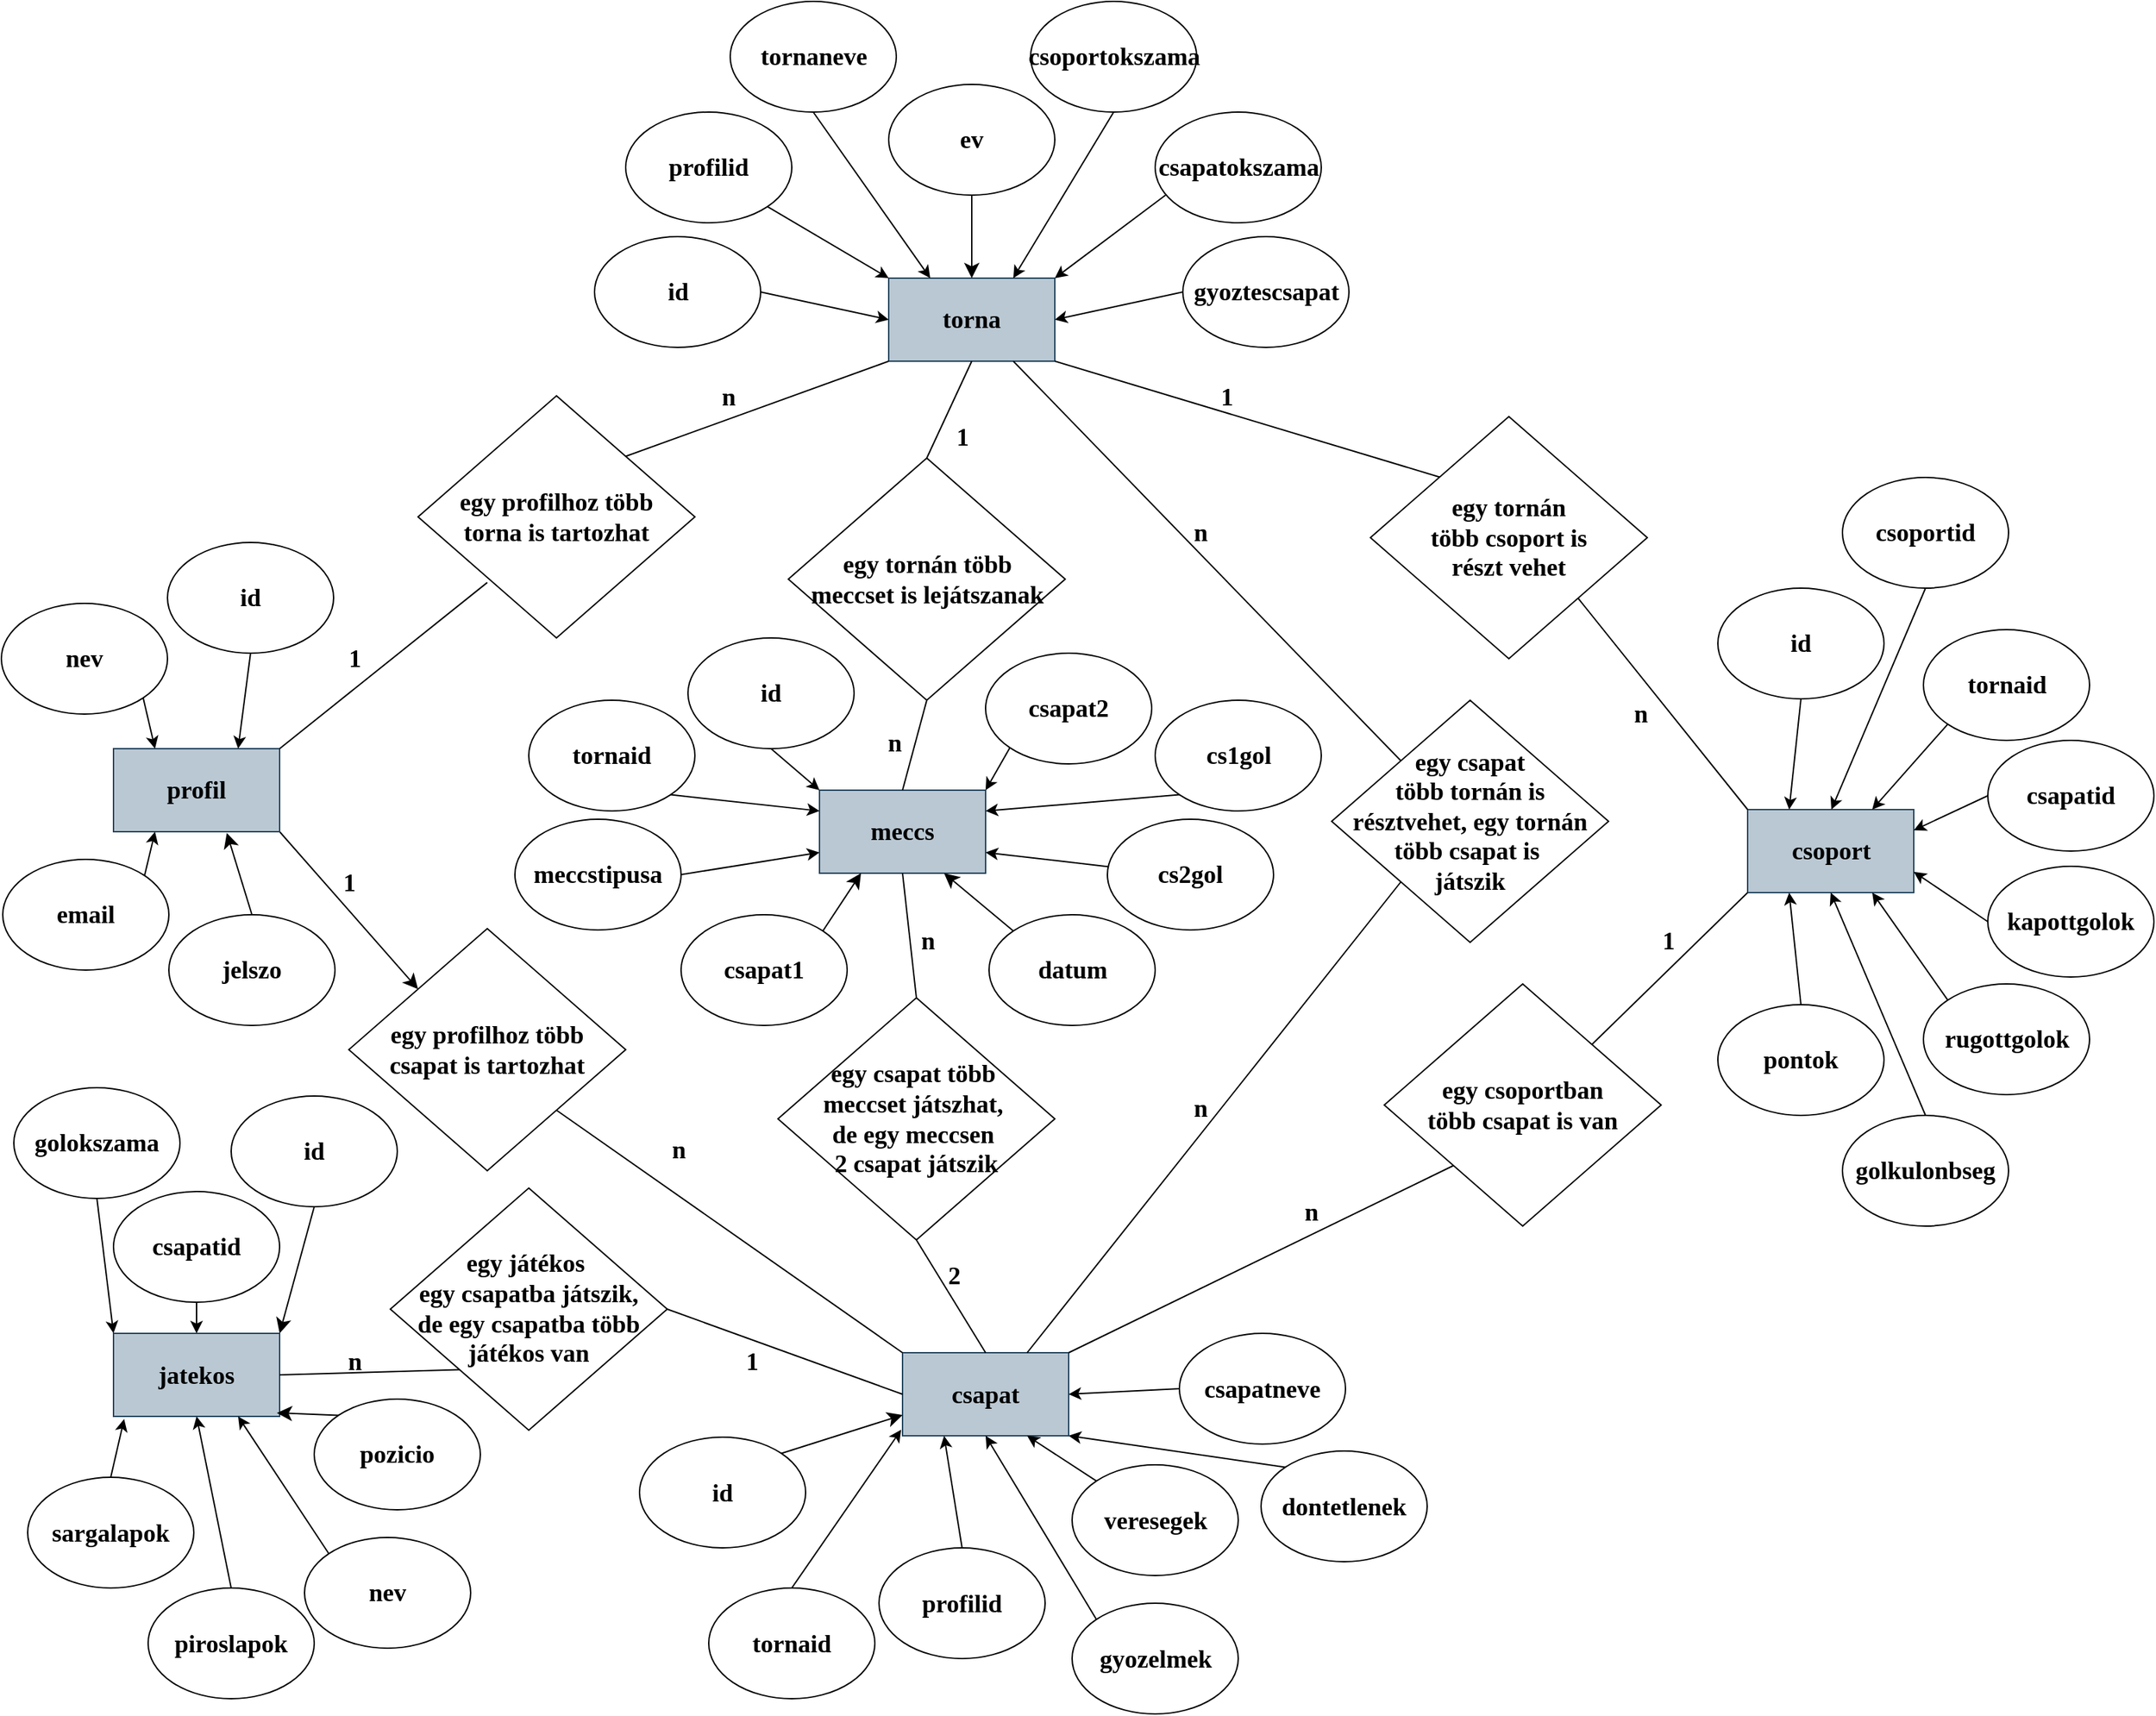 <mxfile version="26.2.3">
  <diagram name="1 oldal" id="45SWZGfpTmhMQtiN2HCz">
    <mxGraphModel dx="4728" dy="760" grid="1" gridSize="10" guides="1" tooltips="1" connect="1" arrows="1" fold="1" page="1" pageScale="1" pageWidth="827" pageHeight="1169" math="0" shadow="0">
      <root>
        <mxCell id="0" />
        <mxCell id="1" parent="0" />
        <mxCell id="uHJgrBrWEWg00T_D0lwI-1" value="&lt;font&gt;torna&lt;/font&gt;" style="rounded=0;whiteSpace=wrap;html=1;strokeWidth=1;fontStyle=1;fontSize=18;fontFamily=Times New Roman;fillColor=#bac8d3;strokeColor=#23445d;align=center;" parent="1" vertex="1">
          <mxGeometry x="-2568" y="200" width="120" height="60" as="geometry" />
        </mxCell>
        <mxCell id="uHJgrBrWEWg00T_D0lwI-2" value="&lt;font&gt;tornaneve&lt;/font&gt;" style="ellipse;whiteSpace=wrap;html=1;strokeWidth=1;fontStyle=1;fontSize=18;fontFamily=Times New Roman;align=center;" parent="1" vertex="1">
          <mxGeometry x="-2682.5" width="120" height="80" as="geometry" />
        </mxCell>
        <mxCell id="uHJgrBrWEWg00T_D0lwI-3" value="&lt;font&gt;csapatokszama&lt;/font&gt;" style="ellipse;whiteSpace=wrap;html=1;strokeWidth=1;fontStyle=1;fontSize=18;fontFamily=Times New Roman;align=center;" parent="1" vertex="1">
          <mxGeometry x="-2375.5" y="80" width="120" height="80" as="geometry" />
        </mxCell>
        <mxCell id="uHJgrBrWEWg00T_D0lwI-4" value="&lt;font&gt;id&lt;/font&gt;" style="ellipse;whiteSpace=wrap;html=1;strokeWidth=1;fontStyle=1;fontSize=18;fontFamily=Times New Roman;align=center;" parent="1" vertex="1">
          <mxGeometry x="-2780.5" y="170" width="120" height="80" as="geometry" />
        </mxCell>
        <mxCell id="uHJgrBrWEWg00T_D0lwI-6" value="&lt;font&gt;gyoztescsapat&lt;/font&gt;" style="ellipse;whiteSpace=wrap;html=1;strokeWidth=1;fontStyle=1;fontSize=18;fontFamily=Times New Roman;align=center;" parent="1" vertex="1">
          <mxGeometry x="-2355.5" y="170" width="120" height="80" as="geometry" />
        </mxCell>
        <mxCell id="uHJgrBrWEWg00T_D0lwI-7" value="" style="endArrow=classic;html=1;rounded=0;exitX=1;exitY=0.5;exitDx=0;exitDy=0;strokeWidth=1;fontStyle=1;fontSize=18;fontFamily=Times New Roman;entryX=0;entryY=0.5;entryDx=0;entryDy=0;align=center;" parent="1" source="uHJgrBrWEWg00T_D0lwI-4" target="uHJgrBrWEWg00T_D0lwI-1" edge="1">
          <mxGeometry width="50" height="50" relative="1" as="geometry">
            <mxPoint x="-2422.5" y="300" as="sourcePoint" />
            <mxPoint x="-2588" y="210" as="targetPoint" />
          </mxGeometry>
        </mxCell>
        <mxCell id="uHJgrBrWEWg00T_D0lwI-8" value="" style="endArrow=classic;html=1;rounded=0;exitX=0.5;exitY=1;exitDx=0;exitDy=0;entryX=0.25;entryY=0;entryDx=0;entryDy=0;strokeWidth=1;fontStyle=1;fontSize=18;fontFamily=Times New Roman;align=center;" parent="1" source="uHJgrBrWEWg00T_D0lwI-2" target="uHJgrBrWEWg00T_D0lwI-1" edge="1">
          <mxGeometry width="50" height="50" relative="1" as="geometry">
            <mxPoint x="-2152.5" y="310" as="sourcePoint" />
            <mxPoint x="-2102.5" y="260" as="targetPoint" />
          </mxGeometry>
        </mxCell>
        <mxCell id="uHJgrBrWEWg00T_D0lwI-9" value="" style="endArrow=classic;html=1;rounded=0;entryX=1;entryY=0;entryDx=0;entryDy=0;strokeWidth=1;fontStyle=1;fontSize=18;fontFamily=Times New Roman;align=center;" parent="1" target="uHJgrBrWEWg00T_D0lwI-1" edge="1">
          <mxGeometry width="50" height="50" relative="1" as="geometry">
            <mxPoint x="-2368" y="140" as="sourcePoint" />
            <mxPoint x="-2102.5" y="260" as="targetPoint" />
          </mxGeometry>
        </mxCell>
        <mxCell id="uHJgrBrWEWg00T_D0lwI-10" value="" style="endArrow=classic;html=1;rounded=0;exitX=0;exitY=0.5;exitDx=0;exitDy=0;entryX=1;entryY=0.5;entryDx=0;entryDy=0;strokeWidth=1;fontStyle=1;fontSize=18;fontFamily=Times New Roman;align=center;" parent="1" source="uHJgrBrWEWg00T_D0lwI-6" target="uHJgrBrWEWg00T_D0lwI-1" edge="1">
          <mxGeometry width="50" height="50" relative="1" as="geometry">
            <mxPoint x="-2152.5" y="310" as="sourcePoint" />
            <mxPoint x="-2102.5" y="260" as="targetPoint" />
          </mxGeometry>
        </mxCell>
        <mxCell id="uHJgrBrWEWg00T_D0lwI-11" value="&lt;font&gt;csoport&lt;/font&gt;" style="rounded=0;whiteSpace=wrap;html=1;strokeWidth=1;fontStyle=1;fontSize=18;fontFamily=Times New Roman;fillColor=#bac8d3;strokeColor=#23445d;align=center;" parent="1" vertex="1">
          <mxGeometry x="-1947.5" y="584" width="120" height="60" as="geometry" />
        </mxCell>
        <mxCell id="uHJgrBrWEWg00T_D0lwI-12" value="&lt;font&gt;pontok&lt;/font&gt;" style="ellipse;whiteSpace=wrap;html=1;strokeWidth=1;fontStyle=1;fontSize=18;fontFamily=Times New Roman;align=center;" parent="1" vertex="1">
          <mxGeometry x="-1969" y="725" width="120" height="80" as="geometry" />
        </mxCell>
        <mxCell id="uHJgrBrWEWg00T_D0lwI-13" value="&lt;font&gt;id&lt;/font&gt;" style="ellipse;whiteSpace=wrap;html=1;strokeWidth=1;fontStyle=1;fontSize=18;fontFamily=Times New Roman;align=center;" parent="1" vertex="1">
          <mxGeometry x="-1969" y="424" width="120" height="80" as="geometry" />
        </mxCell>
        <mxCell id="uHJgrBrWEWg00T_D0lwI-14" value="&lt;font&gt;csoportid&lt;/font&gt;" style="ellipse;whiteSpace=wrap;html=1;strokeWidth=1;fontStyle=1;fontSize=18;fontFamily=Times New Roman;align=center;" parent="1" vertex="1">
          <mxGeometry x="-1879" y="344" width="120" height="80" as="geometry" />
        </mxCell>
        <mxCell id="uHJgrBrWEWg00T_D0lwI-16" value="" style="endArrow=classic;html=1;rounded=0;exitX=0.5;exitY=1;exitDx=0;exitDy=0;strokeWidth=1;fontStyle=1;fontSize=18;fontFamily=Times New Roman;align=center;" parent="1" source="uHJgrBrWEWg00T_D0lwI-14" edge="1">
          <mxGeometry width="50" height="50" relative="1" as="geometry">
            <mxPoint x="-1787.5" y="704" as="sourcePoint" />
            <mxPoint x="-1887" y="584" as="targetPoint" />
          </mxGeometry>
        </mxCell>
        <mxCell id="uHJgrBrWEWg00T_D0lwI-17" value="" style="endArrow=classic;html=1;rounded=0;exitX=0.5;exitY=0;exitDx=0;exitDy=0;entryX=0.25;entryY=1;entryDx=0;entryDy=0;strokeWidth=1;fontStyle=1;fontSize=18;fontFamily=Times New Roman;align=center;" parent="1" source="uHJgrBrWEWg00T_D0lwI-12" target="uHJgrBrWEWg00T_D0lwI-11" edge="1">
          <mxGeometry width="50" height="50" relative="1" as="geometry">
            <mxPoint x="-1887.5" y="714" as="sourcePoint" />
            <mxPoint x="-1887.5" y="644" as="targetPoint" />
          </mxGeometry>
        </mxCell>
        <mxCell id="uHJgrBrWEWg00T_D0lwI-18" value="" style="endArrow=classic;html=1;rounded=0;exitX=0.5;exitY=1;exitDx=0;exitDy=0;entryX=0.25;entryY=0;entryDx=0;entryDy=0;strokeWidth=1;fontStyle=1;fontSize=18;fontFamily=Times New Roman;align=center;" parent="1" source="uHJgrBrWEWg00T_D0lwI-13" target="uHJgrBrWEWg00T_D0lwI-11" edge="1">
          <mxGeometry width="50" height="50" relative="1" as="geometry">
            <mxPoint x="-1517.5" y="714" as="sourcePoint" />
            <mxPoint x="-1467.5" y="664" as="targetPoint" />
          </mxGeometry>
        </mxCell>
        <mxCell id="uHJgrBrWEWg00T_D0lwI-20" value="&lt;font&gt;golkulonbseg&lt;/font&gt;" style="ellipse;whiteSpace=wrap;html=1;strokeWidth=1;fontStyle=1;fontSize=18;fontFamily=Times New Roman;align=center;" parent="1" vertex="1">
          <mxGeometry x="-1879" y="805" width="120" height="80" as="geometry" />
        </mxCell>
        <mxCell id="uHJgrBrWEWg00T_D0lwI-21" value="&lt;font&gt;kapottgolok&lt;/font&gt;" style="ellipse;whiteSpace=wrap;html=1;strokeWidth=1;fontStyle=1;fontSize=18;fontFamily=Times New Roman;align=center;" parent="1" vertex="1">
          <mxGeometry x="-1774" y="625" width="120" height="80" as="geometry" />
        </mxCell>
        <mxCell id="uHJgrBrWEWg00T_D0lwI-22" value="&lt;font&gt;tornaid&lt;/font&gt;" style="ellipse;whiteSpace=wrap;html=1;strokeWidth=1;fontStyle=1;fontSize=18;fontFamily=Times New Roman;align=center;" parent="1" vertex="1">
          <mxGeometry x="-1820.5" y="454" width="120" height="80" as="geometry" />
        </mxCell>
        <mxCell id="uHJgrBrWEWg00T_D0lwI-28" value="" style="endArrow=classic;html=1;rounded=0;exitX=0.5;exitY=0;exitDx=0;exitDy=0;entryX=0.5;entryY=1;entryDx=0;entryDy=0;strokeWidth=1;fontStyle=1;fontSize=18;fontFamily=Times New Roman;align=center;" parent="1" source="uHJgrBrWEWg00T_D0lwI-20" target="uHJgrBrWEWg00T_D0lwI-11" edge="1">
          <mxGeometry width="50" height="50" relative="1" as="geometry">
            <mxPoint x="-1887.5" y="444" as="sourcePoint" />
            <mxPoint x="-1837.5" y="394" as="targetPoint" />
          </mxGeometry>
        </mxCell>
        <mxCell id="uHJgrBrWEWg00T_D0lwI-29" value="" style="endArrow=classic;html=1;rounded=0;entryX=1;entryY=0.75;entryDx=0;entryDy=0;exitX=0;exitY=0.5;exitDx=0;exitDy=0;strokeWidth=1;fontStyle=1;fontSize=18;fontFamily=Times New Roman;align=center;" parent="1" source="uHJgrBrWEWg00T_D0lwI-21" target="uHJgrBrWEWg00T_D0lwI-11" edge="1">
          <mxGeometry width="50" height="50" relative="1" as="geometry">
            <mxPoint x="-1626.5" y="574" as="sourcePoint" />
            <mxPoint x="-1837.5" y="394" as="targetPoint" />
          </mxGeometry>
        </mxCell>
        <mxCell id="uHJgrBrWEWg00T_D0lwI-30" value="" style="endArrow=classic;html=1;rounded=0;exitX=0;exitY=1;exitDx=0;exitDy=0;entryX=0.75;entryY=0;entryDx=0;entryDy=0;strokeWidth=1;fontStyle=1;fontSize=18;fontFamily=Times New Roman;align=center;" parent="1" source="uHJgrBrWEWg00T_D0lwI-22" target="uHJgrBrWEWg00T_D0lwI-11" edge="1">
          <mxGeometry width="50" height="50" relative="1" as="geometry">
            <mxPoint x="-1887.5" y="444" as="sourcePoint" />
            <mxPoint x="-1837.5" y="394" as="targetPoint" />
          </mxGeometry>
        </mxCell>
        <mxCell id="uHJgrBrWEWg00T_D0lwI-32" value="csapatid" style="ellipse;whiteSpace=wrap;html=1;strokeWidth=1;fontStyle=1;fontSize=18;fontFamily=Times New Roman;align=center;" parent="1" vertex="1">
          <mxGeometry x="-1774" y="534" width="120" height="80" as="geometry" />
        </mxCell>
        <mxCell id="uHJgrBrWEWg00T_D0lwI-33" value="rugottgolok" style="ellipse;whiteSpace=wrap;html=1;strokeWidth=1;fontStyle=1;fontSize=18;fontFamily=Times New Roman;align=center;" parent="1" vertex="1">
          <mxGeometry x="-1820.5" y="710" width="120" height="80" as="geometry" />
        </mxCell>
        <mxCell id="uHJgrBrWEWg00T_D0lwI-37" value="" style="endArrow=classic;html=1;rounded=0;exitX=0;exitY=0;exitDx=0;exitDy=0;entryX=0.75;entryY=1;entryDx=0;entryDy=0;strokeWidth=1;fontStyle=1;fontSize=18;fontFamily=Times New Roman;align=center;" parent="1" source="uHJgrBrWEWg00T_D0lwI-33" target="uHJgrBrWEWg00T_D0lwI-11" edge="1">
          <mxGeometry width="50" height="50" relative="1" as="geometry">
            <mxPoint x="-1796.5" y="664" as="sourcePoint" />
            <mxPoint x="-1746.5" y="614" as="targetPoint" />
          </mxGeometry>
        </mxCell>
        <mxCell id="uHJgrBrWEWg00T_D0lwI-38" value="" style="endArrow=classic;html=1;rounded=0;exitX=0;exitY=0.5;exitDx=0;exitDy=0;entryX=1;entryY=0.25;entryDx=0;entryDy=0;strokeWidth=1;fontStyle=1;fontSize=18;fontFamily=Times New Roman;align=center;" parent="1" source="uHJgrBrWEWg00T_D0lwI-32" target="uHJgrBrWEWg00T_D0lwI-11" edge="1">
          <mxGeometry width="50" height="50" relative="1" as="geometry">
            <mxPoint x="-1796.5" y="664" as="sourcePoint" />
            <mxPoint x="-1746.5" y="614" as="targetPoint" />
          </mxGeometry>
        </mxCell>
        <mxCell id="eKnDjKVCo1M3a6YPKCMk-15" style="edgeStyle=none;curved=1;rounded=0;orthogonalLoop=1;jettySize=auto;html=1;exitX=1;exitY=1;exitDx=0;exitDy=0;entryX=0;entryY=0;entryDx=0;entryDy=0;fontSize=18;startSize=8;endSize=8;fontStyle=1;align=center;fontFamily=Times New Roman;" parent="1" source="PWvbE_PI87FFjgbpCW56-3" target="PWvbE_PI87FFjgbpCW56-80" edge="1">
          <mxGeometry relative="1" as="geometry" />
        </mxCell>
        <mxCell id="eKnDjKVCo1M3a6YPKCMk-16" value="1" style="edgeLabel;html=1;align=center;verticalAlign=middle;resizable=0;points=[];fontSize=18;fontStyle=1;fontFamily=Times New Roman;" parent="eKnDjKVCo1M3a6YPKCMk-15" vertex="1" connectable="0">
          <mxGeometry x="-0.208" y="13" relative="1" as="geometry">
            <mxPoint as="offset" />
          </mxGeometry>
        </mxCell>
        <mxCell id="PWvbE_PI87FFjgbpCW56-3" value="&lt;font&gt;&lt;span&gt;profil&lt;/span&gt;&lt;/font&gt;" style="rounded=0;whiteSpace=wrap;html=1;fontSize=18;strokeWidth=1;fontStyle=1;fillColor=#bac8d3;strokeColor=#23445d;align=center;fontFamily=Times New Roman;" parent="1" vertex="1">
          <mxGeometry x="-3128" y="540" width="120" height="60" as="geometry" />
        </mxCell>
        <mxCell id="PWvbE_PI87FFjgbpCW56-4" value="&lt;font&gt;id&lt;/font&gt;" style="ellipse;whiteSpace=wrap;html=1;strokeWidth=1;fontStyle=1;fontSize=18;fontFamily=Times New Roman;align=center;" parent="1" vertex="1">
          <mxGeometry x="-3089" y="391" width="120" height="80" as="geometry" />
        </mxCell>
        <mxCell id="PWvbE_PI87FFjgbpCW56-6" value="&lt;font&gt;nev&lt;/font&gt;" style="ellipse;whiteSpace=wrap;html=1;strokeWidth=1;fontStyle=1;fontSize=18;fontFamily=Times New Roman;align=center;" parent="1" vertex="1">
          <mxGeometry x="-3209" y="435" width="120" height="80" as="geometry" />
        </mxCell>
        <mxCell id="PWvbE_PI87FFjgbpCW56-7" value="&lt;font&gt;email&lt;/font&gt;" style="ellipse;whiteSpace=wrap;html=1;strokeWidth=1;fontStyle=1;fontSize=18;fontFamily=Times New Roman;align=center;" parent="1" vertex="1">
          <mxGeometry x="-3208" y="620" width="120" height="80" as="geometry" />
        </mxCell>
        <mxCell id="PWvbE_PI87FFjgbpCW56-8" value="" style="endArrow=classic;html=1;rounded=0;exitX=0.5;exitY=1;exitDx=0;exitDy=0;fontSize=18;strokeWidth=1;fontStyle=1;entryX=0.75;entryY=0;entryDx=0;entryDy=0;align=center;fontFamily=Times New Roman;" parent="1" source="PWvbE_PI87FFjgbpCW56-4" target="PWvbE_PI87FFjgbpCW56-3" edge="1">
          <mxGeometry width="50" height="50" relative="1" as="geometry">
            <mxPoint x="-2938" y="450" as="sourcePoint" />
            <mxPoint x="-3128" y="555" as="targetPoint" />
          </mxGeometry>
        </mxCell>
        <mxCell id="PWvbE_PI87FFjgbpCW56-10" value="" style="endArrow=classic;html=1;rounded=0;fontSize=18;strokeWidth=1;fontStyle=1;entryX=0.25;entryY=1;entryDx=0;entryDy=0;exitX=1;exitY=0;exitDx=0;exitDy=0;align=center;fontFamily=Times New Roman;" parent="1" source="PWvbE_PI87FFjgbpCW56-7" target="PWvbE_PI87FFjgbpCW56-3" edge="1">
          <mxGeometry width="50" height="50" relative="1" as="geometry">
            <mxPoint x="-3226" y="570" as="sourcePoint" />
            <mxPoint x="-3128" y="600" as="targetPoint" />
          </mxGeometry>
        </mxCell>
        <mxCell id="PWvbE_PI87FFjgbpCW56-11" value="" style="endArrow=classic;html=1;rounded=0;exitX=1;exitY=1;exitDx=0;exitDy=0;entryX=0.25;entryY=0;entryDx=0;entryDy=0;fontSize=18;strokeWidth=1;fontStyle=1;align=center;fontFamily=Times New Roman;" parent="1" source="PWvbE_PI87FFjgbpCW56-6" target="PWvbE_PI87FFjgbpCW56-3" edge="1">
          <mxGeometry width="50" height="50" relative="1" as="geometry">
            <mxPoint x="-2938" y="450" as="sourcePoint" />
            <mxPoint x="-2888" y="400" as="targetPoint" />
          </mxGeometry>
        </mxCell>
        <mxCell id="PWvbE_PI87FFjgbpCW56-12" value="&lt;font&gt;&lt;span&gt;csapat&lt;/span&gt;&lt;/font&gt;" style="rounded=0;whiteSpace=wrap;html=1;fontSize=18;strokeWidth=1;fontStyle=1;fillColor=#bac8d3;strokeColor=#23445d;align=center;fontFamily=Times New Roman;" parent="1" vertex="1">
          <mxGeometry x="-2558" y="976.5" width="120" height="60" as="geometry" />
        </mxCell>
        <mxCell id="PWvbE_PI87FFjgbpCW56-13" value="&lt;font&gt;csapatneve&lt;/font&gt;" style="ellipse;whiteSpace=wrap;html=1;strokeWidth=1;fontStyle=1;fontSize=18;fontFamily=Times New Roman;align=center;" parent="1" vertex="1">
          <mxGeometry x="-2358" y="962.5" width="120" height="80" as="geometry" />
        </mxCell>
        <mxCell id="PWvbE_PI87FFjgbpCW56-14" value="&lt;font&gt;dontetlenek&lt;/font&gt;" style="ellipse;whiteSpace=wrap;html=1;strokeWidth=1;fontStyle=1;fontSize=18;fontFamily=Times New Roman;align=center;" parent="1" vertex="1">
          <mxGeometry x="-2299" y="1047.5" width="120" height="80" as="geometry" />
        </mxCell>
        <mxCell id="PWvbE_PI87FFjgbpCW56-15" value="&lt;font&gt;tornaid&lt;/font&gt;" style="ellipse;whiteSpace=wrap;html=1;strokeWidth=1;fontStyle=1;fontSize=18;fontFamily=Times New Roman;align=center;" parent="1" vertex="1">
          <mxGeometry x="-2698" y="1146.5" width="120" height="80" as="geometry" />
        </mxCell>
        <mxCell id="PWvbE_PI87FFjgbpCW56-17" value="" style="endArrow=classic;html=1;rounded=0;exitX=0;exitY=0.5;exitDx=0;exitDy=0;fontSize=18;strokeWidth=1;fontStyle=1;entryX=1;entryY=0.5;entryDx=0;entryDy=0;align=center;fontFamily=Times New Roman;" parent="1" source="PWvbE_PI87FFjgbpCW56-13" target="PWvbE_PI87FFjgbpCW56-12" edge="1">
          <mxGeometry width="50" height="50" relative="1" as="geometry">
            <mxPoint x="-2395" y="876.5" as="sourcePoint" />
            <mxPoint x="-2438" y="1007.5" as="targetPoint" />
          </mxGeometry>
        </mxCell>
        <mxCell id="PWvbE_PI87FFjgbpCW56-18" value="" style="endArrow=classic;html=1;rounded=0;exitX=0;exitY=0;exitDx=0;exitDy=0;fontSize=18;strokeWidth=1;fontStyle=1;entryX=1;entryY=1;entryDx=0;entryDy=0;align=center;fontFamily=Times New Roman;" parent="1" source="PWvbE_PI87FFjgbpCW56-14" target="PWvbE_PI87FFjgbpCW56-12" edge="1">
          <mxGeometry width="50" height="50" relative="1" as="geometry">
            <mxPoint x="-2425" y="866.5" as="sourcePoint" />
            <mxPoint x="-2438" y="1037.5" as="targetPoint" />
          </mxGeometry>
        </mxCell>
        <mxCell id="PWvbE_PI87FFjgbpCW56-20" value="" style="endArrow=classic;html=1;rounded=0;exitX=0.5;exitY=0;exitDx=0;exitDy=0;entryX=-0.008;entryY=0.927;entryDx=0;entryDy=0;fontSize=18;strokeWidth=1;fontStyle=1;entryPerimeter=0;align=center;fontFamily=Times New Roman;" parent="1" source="PWvbE_PI87FFjgbpCW56-15" target="PWvbE_PI87FFjgbpCW56-12" edge="1">
          <mxGeometry width="50" height="50" relative="1" as="geometry">
            <mxPoint x="-2602" y="866.5" as="sourcePoint" />
            <mxPoint x="-2345" y="826.5" as="targetPoint" />
          </mxGeometry>
        </mxCell>
        <mxCell id="PWvbE_PI87FFjgbpCW56-21" value="&lt;font&gt;&lt;span&gt;meccs&lt;/span&gt;&lt;/font&gt;" style="rounded=0;whiteSpace=wrap;html=1;fontSize=18;strokeWidth=1;fontStyle=1;fillColor=#bac8d3;strokeColor=#23445d;align=center;fontFamily=Times New Roman;" parent="1" vertex="1">
          <mxGeometry x="-2618" y="570" width="120" height="60" as="geometry" />
        </mxCell>
        <mxCell id="PWvbE_PI87FFjgbpCW56-22" value="&lt;font&gt;id&lt;/font&gt;" style="ellipse;whiteSpace=wrap;html=1;strokeWidth=1;fontStyle=1;fontSize=18;fontFamily=Times New Roman;align=center;" parent="1" vertex="1">
          <mxGeometry x="-2713" y="460" width="120" height="80" as="geometry" />
        </mxCell>
        <mxCell id="PWvbE_PI87FFjgbpCW56-23" value="&lt;font&gt;tornaid&lt;/font&gt;" style="ellipse;whiteSpace=wrap;html=1;strokeWidth=1;fontStyle=1;fontSize=18;fontFamily=Times New Roman;align=center;" parent="1" vertex="1">
          <mxGeometry x="-2828" y="505" width="120" height="80" as="geometry" />
        </mxCell>
        <mxCell id="PWvbE_PI87FFjgbpCW56-24" value="&lt;font&gt;csapat2&lt;/font&gt;" style="ellipse;whiteSpace=wrap;html=1;strokeWidth=1;fontStyle=1;fontSize=18;fontFamily=Times New Roman;align=center;" parent="1" vertex="1">
          <mxGeometry x="-2498" y="471" width="120" height="80" as="geometry" />
        </mxCell>
        <mxCell id="PWvbE_PI87FFjgbpCW56-25" value="&lt;font&gt;meccstipusa&lt;/font&gt;" style="ellipse;whiteSpace=wrap;html=1;strokeWidth=1;fontStyle=1;fontSize=18;fontFamily=Times New Roman;align=center;" parent="1" vertex="1">
          <mxGeometry x="-2838" y="591" width="120" height="80" as="geometry" />
        </mxCell>
        <mxCell id="PWvbE_PI87FFjgbpCW56-26" value="" style="endArrow=classic;html=1;rounded=0;exitX=0.5;exitY=1;exitDx=0;exitDy=0;entryX=0;entryY=0;entryDx=0;entryDy=0;fontSize=18;strokeWidth=1;fontStyle=1;align=center;fontFamily=Times New Roman;" parent="1" source="PWvbE_PI87FFjgbpCW56-22" target="PWvbE_PI87FFjgbpCW56-21" edge="1">
          <mxGeometry width="50" height="50" relative="1" as="geometry">
            <mxPoint x="-2428" y="470" as="sourcePoint" />
            <mxPoint x="-2378" y="420" as="targetPoint" />
          </mxGeometry>
        </mxCell>
        <mxCell id="PWvbE_PI87FFjgbpCW56-27" value="" style="endArrow=classic;html=1;rounded=0;exitX=1;exitY=1;exitDx=0;exitDy=0;entryX=0;entryY=0.25;entryDx=0;entryDy=0;fontSize=18;strokeWidth=1;fontStyle=1;align=center;fontFamily=Times New Roman;" parent="1" source="PWvbE_PI87FFjgbpCW56-23" target="PWvbE_PI87FFjgbpCW56-21" edge="1">
          <mxGeometry width="50" height="50" relative="1" as="geometry">
            <mxPoint x="-2428" y="470" as="sourcePoint" />
            <mxPoint x="-2378" y="420" as="targetPoint" />
          </mxGeometry>
        </mxCell>
        <mxCell id="PWvbE_PI87FFjgbpCW56-28" value="" style="endArrow=classic;html=1;rounded=0;exitX=1;exitY=0.5;exitDx=0;exitDy=0;entryX=0;entryY=0.75;entryDx=0;entryDy=0;fontSize=18;strokeWidth=1;fontStyle=1;align=center;fontFamily=Times New Roman;" parent="1" source="PWvbE_PI87FFjgbpCW56-25" target="PWvbE_PI87FFjgbpCW56-21" edge="1">
          <mxGeometry width="50" height="50" relative="1" as="geometry">
            <mxPoint x="-2428" y="470" as="sourcePoint" />
            <mxPoint x="-2378" y="420" as="targetPoint" />
          </mxGeometry>
        </mxCell>
        <mxCell id="PWvbE_PI87FFjgbpCW56-29" value="" style="endArrow=classic;html=1;rounded=0;exitX=0;exitY=1;exitDx=0;exitDy=0;entryX=1;entryY=0;entryDx=0;entryDy=0;fontSize=18;strokeWidth=1;fontStyle=1;align=center;fontFamily=Times New Roman;" parent="1" source="PWvbE_PI87FFjgbpCW56-24" target="PWvbE_PI87FFjgbpCW56-21" edge="1">
          <mxGeometry width="50" height="50" relative="1" as="geometry">
            <mxPoint x="-2428" y="470" as="sourcePoint" />
            <mxPoint x="-2378" y="420" as="targetPoint" />
          </mxGeometry>
        </mxCell>
        <mxCell id="PWvbE_PI87FFjgbpCW56-30" value="&lt;font&gt;&lt;span&gt;jatekos&lt;/span&gt;&lt;/font&gt;" style="rounded=0;whiteSpace=wrap;html=1;fontSize=18;strokeWidth=1;fontStyle=1;fillColor=#bac8d3;strokeColor=#23445d;align=center;fontFamily=Times New Roman;" parent="1" vertex="1">
          <mxGeometry x="-3128" y="962.5" width="120" height="60" as="geometry" />
        </mxCell>
        <mxCell id="PWvbE_PI87FFjgbpCW56-31" value="&lt;font&gt;nev&lt;/font&gt;" style="ellipse;whiteSpace=wrap;html=1;strokeWidth=1;fontStyle=1;fontSize=18;fontFamily=Times New Roman;align=center;" parent="1" vertex="1">
          <mxGeometry x="-2990" y="1110" width="120" height="80" as="geometry" />
        </mxCell>
        <mxCell id="eKnDjKVCo1M3a6YPKCMk-45" style="edgeStyle=none;curved=1;rounded=0;orthogonalLoop=1;jettySize=auto;html=1;exitX=0.5;exitY=1;exitDx=0;exitDy=0;entryX=1;entryY=0;entryDx=0;entryDy=0;fontSize=18;startSize=8;endSize=8;fontStyle=1;align=center;fontFamily=Times New Roman;" parent="1" source="PWvbE_PI87FFjgbpCW56-32" target="PWvbE_PI87FFjgbpCW56-30" edge="1">
          <mxGeometry relative="1" as="geometry" />
        </mxCell>
        <mxCell id="PWvbE_PI87FFjgbpCW56-32" value="&lt;font&gt;id&lt;/font&gt;" style="ellipse;whiteSpace=wrap;html=1;strokeWidth=1;fontStyle=1;fontSize=18;fontFamily=Times New Roman;align=center;" parent="1" vertex="1">
          <mxGeometry x="-3043" y="791" width="120" height="80" as="geometry" />
        </mxCell>
        <mxCell id="PWvbE_PI87FFjgbpCW56-33" value="&lt;font&gt;csapatid&lt;/font&gt;" style="ellipse;whiteSpace=wrap;html=1;strokeWidth=1;fontStyle=1;fontSize=18;fontFamily=Times New Roman;align=center;" parent="1" vertex="1">
          <mxGeometry x="-3128" y="860" width="120" height="80" as="geometry" />
        </mxCell>
        <mxCell id="PWvbE_PI87FFjgbpCW56-34" value="&lt;font&gt;golokszama&lt;/font&gt;" style="ellipse;whiteSpace=wrap;html=1;strokeWidth=1;fontStyle=1;fontSize=18;fontFamily=Times New Roman;align=center;" parent="1" vertex="1">
          <mxGeometry x="-3200" y="785" width="120" height="80" as="geometry" />
        </mxCell>
        <mxCell id="PWvbE_PI87FFjgbpCW56-35" value="" style="endArrow=classic;html=1;rounded=0;exitX=0;exitY=0;exitDx=0;exitDy=0;entryX=0.75;entryY=1;entryDx=0;entryDy=0;fontSize=18;strokeWidth=1;fontStyle=1;align=center;fontFamily=Times New Roman;" parent="1" source="PWvbE_PI87FFjgbpCW56-31" target="PWvbE_PI87FFjgbpCW56-30" edge="1">
          <mxGeometry width="50" height="50" relative="1" as="geometry">
            <mxPoint x="-2948" y="862.5" as="sourcePoint" />
            <mxPoint x="-2898" y="812.5" as="targetPoint" />
          </mxGeometry>
        </mxCell>
        <mxCell id="PWvbE_PI87FFjgbpCW56-37" value="" style="endArrow=classic;html=1;rounded=0;exitX=0.5;exitY=1;exitDx=0;exitDy=0;entryX=0;entryY=0;entryDx=0;entryDy=0;fontSize=18;strokeWidth=1;fontStyle=1;align=center;fontFamily=Times New Roman;" parent="1" source="PWvbE_PI87FFjgbpCW56-34" target="PWvbE_PI87FFjgbpCW56-30" edge="1">
          <mxGeometry width="50" height="50" relative="1" as="geometry">
            <mxPoint x="-2948" y="862.5" as="sourcePoint" />
            <mxPoint x="-2898" y="812.5" as="targetPoint" />
          </mxGeometry>
        </mxCell>
        <mxCell id="PWvbE_PI87FFjgbpCW56-38" value="" style="endArrow=classic;html=1;rounded=0;exitX=0.5;exitY=1;exitDx=0;exitDy=0;entryX=0.5;entryY=0;entryDx=0;entryDy=0;fontSize=18;strokeWidth=1;fontStyle=1;align=center;fontFamily=Times New Roman;" parent="1" source="PWvbE_PI87FFjgbpCW56-33" target="PWvbE_PI87FFjgbpCW56-30" edge="1">
          <mxGeometry width="50" height="50" relative="1" as="geometry">
            <mxPoint x="-2948" y="862.5" as="sourcePoint" />
            <mxPoint x="-2898" y="812.5" as="targetPoint" />
          </mxGeometry>
        </mxCell>
        <mxCell id="PWvbE_PI87FFjgbpCW56-39" value="&lt;font&gt;sargalapok&lt;/font&gt;" style="ellipse;whiteSpace=wrap;html=1;strokeWidth=1;fontStyle=1;fontSize=18;fontFamily=Times New Roman;align=center;" parent="1" vertex="1">
          <mxGeometry x="-3190" y="1066.5" width="120" height="80" as="geometry" />
        </mxCell>
        <mxCell id="PWvbE_PI87FFjgbpCW56-40" value="" style="endArrow=classic;html=1;rounded=0;exitX=0.5;exitY=0;exitDx=0;exitDy=0;entryX=0.064;entryY=1.032;entryDx=0;entryDy=0;fontSize=18;strokeWidth=1;fontStyle=1;align=center;entryPerimeter=0;fontFamily=Times New Roman;" parent="1" source="PWvbE_PI87FFjgbpCW56-39" target="PWvbE_PI87FFjgbpCW56-30" edge="1">
          <mxGeometry width="50" height="50" relative="1" as="geometry">
            <mxPoint x="-2758" y="1012.5" as="sourcePoint" />
            <mxPoint x="-2938" y="1142.5" as="targetPoint" />
          </mxGeometry>
        </mxCell>
        <mxCell id="PWvbE_PI87FFjgbpCW56-41" value="&lt;span style=&quot;background-color: transparent; color: light-dark(rgb(0, 0, 0), rgb(255, 255, 255));&quot;&gt;piroslapok&lt;/span&gt;" style="ellipse;whiteSpace=wrap;html=1;strokeWidth=1;fontStyle=1;fontSize=18;fontFamily=Times New Roman;align=center;" parent="1" vertex="1">
          <mxGeometry x="-3103" y="1146.5" width="120" height="80" as="geometry" />
        </mxCell>
        <mxCell id="PWvbE_PI87FFjgbpCW56-42" value="" style="endArrow=classic;html=1;rounded=0;exitX=0.5;exitY=0;exitDx=0;exitDy=0;entryX=0.5;entryY=1;entryDx=0;entryDy=0;fontSize=18;strokeWidth=1;fontStyle=1;align=center;fontFamily=Times New Roman;" parent="1" source="PWvbE_PI87FFjgbpCW56-41" target="PWvbE_PI87FFjgbpCW56-30" edge="1">
          <mxGeometry width="50" height="50" relative="1" as="geometry">
            <mxPoint x="-2598" y="962.5" as="sourcePoint" />
            <mxPoint x="-2778" y="1092.5" as="targetPoint" />
          </mxGeometry>
        </mxCell>
        <mxCell id="PWvbE_PI87FFjgbpCW56-43" value="&lt;font&gt;cs2gol&lt;/font&gt;" style="ellipse;whiteSpace=wrap;html=1;strokeWidth=1;fontStyle=1;fontSize=18;fontFamily=Times New Roman;align=center;" parent="1" vertex="1">
          <mxGeometry x="-2410" y="591" width="120" height="80" as="geometry" />
        </mxCell>
        <mxCell id="PWvbE_PI87FFjgbpCW56-44" value="&lt;font&gt;cs1gol&lt;/font&gt;" style="ellipse;whiteSpace=wrap;html=1;strokeWidth=1;fontStyle=1;fontSize=18;fontFamily=Times New Roman;align=center;" parent="1" vertex="1">
          <mxGeometry x="-2375.5" y="505" width="120" height="80" as="geometry" />
        </mxCell>
        <mxCell id="PWvbE_PI87FFjgbpCW56-45" value="" style="endArrow=classic;html=1;rounded=0;exitX=0.004;exitY=0.428;exitDx=0;exitDy=0;entryX=1;entryY=0.75;entryDx=0;entryDy=0;fontSize=18;strokeWidth=1;fontStyle=1;exitPerimeter=0;align=center;fontFamily=Times New Roman;" parent="1" source="PWvbE_PI87FFjgbpCW56-43" target="PWvbE_PI87FFjgbpCW56-21" edge="1">
          <mxGeometry width="50" height="50" relative="1" as="geometry">
            <mxPoint x="-2218" y="590" as="sourcePoint" />
            <mxPoint x="-2398" y="720" as="targetPoint" />
          </mxGeometry>
        </mxCell>
        <mxCell id="PWvbE_PI87FFjgbpCW56-46" value="" style="endArrow=classic;html=1;rounded=0;exitX=0;exitY=1;exitDx=0;exitDy=0;entryX=1;entryY=0.25;entryDx=0;entryDy=0;fontSize=18;strokeWidth=1;fontStyle=1;align=center;fontFamily=Times New Roman;" parent="1" source="PWvbE_PI87FFjgbpCW56-44" target="PWvbE_PI87FFjgbpCW56-21" edge="1">
          <mxGeometry width="50" height="50" relative="1" as="geometry">
            <mxPoint x="-2218" y="590" as="sourcePoint" />
            <mxPoint x="-2398" y="750" as="targetPoint" />
          </mxGeometry>
        </mxCell>
        <mxCell id="PWvbE_PI87FFjgbpCW56-48" value="&lt;font&gt;gyozelmek&lt;/font&gt;" style="ellipse;whiteSpace=wrap;html=1;strokeWidth=1;fontStyle=1;fontSize=18;fontFamily=Times New Roman;align=center;" parent="1" vertex="1">
          <mxGeometry x="-2435.5" y="1157.5" width="120" height="80" as="geometry" />
        </mxCell>
        <mxCell id="PWvbE_PI87FFjgbpCW56-49" value="&lt;font&gt;veresegek&lt;/font&gt;" style="ellipse;whiteSpace=wrap;html=1;strokeWidth=1;fontStyle=1;fontSize=18;fontFamily=Times New Roman;align=center;" parent="1" vertex="1">
          <mxGeometry x="-2435.5" y="1057.5" width="120" height="80" as="geometry" />
        </mxCell>
        <mxCell id="PWvbE_PI87FFjgbpCW56-50" value="&lt;font&gt;profilid&lt;/font&gt;" style="ellipse;whiteSpace=wrap;html=1;strokeWidth=1;fontStyle=1;fontSize=18;fontFamily=Times New Roman;align=center;" parent="1" vertex="1">
          <mxGeometry x="-2575" y="1117.5" width="120" height="80" as="geometry" />
        </mxCell>
        <mxCell id="PWvbE_PI87FFjgbpCW56-51" value="" style="endArrow=classic;html=1;rounded=0;entryX=0.5;entryY=1;entryDx=0;entryDy=0;fontSize=18;strokeWidth=1;exitX=0;exitY=0;exitDx=0;exitDy=0;fontStyle=1;align=center;fontFamily=Times New Roman;" parent="1" source="PWvbE_PI87FFjgbpCW56-48" target="PWvbE_PI87FFjgbpCW56-12" edge="1">
          <mxGeometry width="50" height="50" relative="1" as="geometry">
            <mxPoint x="-2515" y="1096.5" as="sourcePoint" />
            <mxPoint x="-2515" y="1232.5" as="targetPoint" />
          </mxGeometry>
        </mxCell>
        <mxCell id="PWvbE_PI87FFjgbpCW56-52" value="" style="endArrow=classic;html=1;rounded=0;exitX=0;exitY=0;exitDx=0;exitDy=0;entryX=0.75;entryY=1;entryDx=0;entryDy=0;fontSize=18;strokeWidth=1;fontStyle=1;align=center;fontFamily=Times New Roman;" parent="1" source="PWvbE_PI87FFjgbpCW56-49" target="PWvbE_PI87FFjgbpCW56-12" edge="1">
          <mxGeometry width="50" height="50" relative="1" as="geometry">
            <mxPoint x="-2425" y="1146.5" as="sourcePoint" />
            <mxPoint x="-2455" y="1232.5" as="targetPoint" />
          </mxGeometry>
        </mxCell>
        <mxCell id="PWvbE_PI87FFjgbpCW56-53" value="" style="endArrow=classic;html=1;rounded=0;exitX=0.5;exitY=0;exitDx=0;exitDy=0;entryX=0.25;entryY=1;entryDx=0;entryDy=0;fontSize=18;strokeWidth=1;fontStyle=1;align=center;fontFamily=Times New Roman;" parent="1" source="PWvbE_PI87FFjgbpCW56-50" target="PWvbE_PI87FFjgbpCW56-12" edge="1">
          <mxGeometry width="50" height="50" relative="1" as="geometry">
            <mxPoint x="-2602" y="1146.5" as="sourcePoint" />
            <mxPoint x="-2575" y="1232.5" as="targetPoint" />
          </mxGeometry>
        </mxCell>
        <mxCell id="PWvbE_PI87FFjgbpCW56-55" value="egy csapat több&amp;nbsp;&lt;div&gt;meccset játszhat,&amp;nbsp;&lt;/div&gt;&lt;div&gt;de egy meccsen&amp;nbsp;&lt;/div&gt;&lt;div&gt;2 csapat játszik&lt;/div&gt;" style="rhombus;strokeWidth=1;fontStyle=1;fontSize=18;verticalAlign=middle;whiteSpace=wrap;html=1;horizontal=1;fontFamily=Times New Roman;align=center;" parent="1" vertex="1">
          <mxGeometry x="-2648" y="720" width="200" height="175" as="geometry" />
        </mxCell>
        <mxCell id="PWvbE_PI87FFjgbpCW56-64" value="" style="endArrow=none;html=1;rounded=0;entryX=0;entryY=1;entryDx=0;entryDy=0;exitX=1;exitY=0.5;exitDx=0;exitDy=0;fontStyle=1;fontSize=18;align=center;fontFamily=Times New Roman;" parent="1" source="PWvbE_PI87FFjgbpCW56-30" target="PWvbE_PI87FFjgbpCW56-79" edge="1">
          <mxGeometry width="50" height="50" relative="1" as="geometry">
            <mxPoint x="-2753" y="-40" as="sourcePoint" />
            <mxPoint x="-2863" y="-227.25" as="targetPoint" />
          </mxGeometry>
        </mxCell>
        <mxCell id="PWvbE_PI87FFjgbpCW56-79" value="egy játékos&amp;nbsp;&lt;div&gt;egy csapatba játszik,&lt;/div&gt;&lt;div&gt;&lt;span style=&quot;background-color: transparent; color: light-dark(rgb(0, 0, 0), rgb(255, 255, 255));&quot;&gt;de egy&amp;nbsp;&lt;/span&gt;&lt;span style=&quot;background-color: transparent; color: light-dark(rgb(0, 0, 0), rgb(255, 255, 255));&quot;&gt;csapatba több&lt;/span&gt;&lt;/div&gt;&lt;div&gt;&lt;div&gt;játékos van&lt;/div&gt;&lt;/div&gt;" style="rhombus;strokeWidth=1;fontStyle=1;fontSize=18;verticalAlign=middle;whiteSpace=wrap;html=1;horizontal=1;fontFamily=Times New Roman;align=center;" parent="1" vertex="1">
          <mxGeometry x="-2928" y="857.5" width="200" height="175" as="geometry" />
        </mxCell>
        <mxCell id="PWvbE_PI87FFjgbpCW56-80" value="egy profilhoz több&lt;div&gt;csapat is tartozhat&lt;/div&gt;" style="rhombus;strokeWidth=1;fontStyle=1;fontSize=18;verticalAlign=middle;whiteSpace=wrap;html=1;horizontal=1;fontFamily=Times New Roman;align=center;" parent="1" vertex="1">
          <mxGeometry x="-2958" y="670" width="200" height="175" as="geometry" />
        </mxCell>
        <mxCell id="PWvbE_PI87FFjgbpCW56-82" value="egy csoportban&lt;div&gt;több csapat is van&lt;/div&gt;" style="rhombus;strokeWidth=1;fontStyle=1;fontSize=18;verticalAlign=middle;whiteSpace=wrap;html=1;horizontal=1;fontFamily=Times New Roman;align=center;" parent="1" vertex="1">
          <mxGeometry x="-2210" y="710" width="200" height="175" as="geometry" />
        </mxCell>
        <mxCell id="PWvbE_PI87FFjgbpCW56-83" value="egy tornán&lt;div&gt;több&amp;nbsp;&lt;span style=&quot;background-color: transparent; color: light-dark(rgb(0, 0, 0), rgb(255, 255, 255));&quot;&gt;csoport is&lt;/span&gt;&lt;/div&gt;&lt;div&gt;&lt;span style=&quot;background-color: transparent; color: light-dark(rgb(0, 0, 0), rgb(255, 255, 255));&quot;&gt;részt vehet&lt;/span&gt;&lt;/div&gt;" style="rhombus;strokeWidth=1;fontStyle=1;fontSize=18;verticalAlign=middle;whiteSpace=wrap;html=1;horizontal=1;fontFamily=Times New Roman;align=center;" parent="1" vertex="1">
          <mxGeometry x="-2220" y="300" width="200" height="175" as="geometry" />
        </mxCell>
        <mxCell id="PWvbE_PI87FFjgbpCW56-84" value="egy csapat&lt;div&gt;több&amp;nbsp;&lt;span style=&quot;background-color: transparent; color: light-dark(rgb(0, 0, 0), rgb(255, 255, 255));&quot;&gt;tornán is&lt;/span&gt;&lt;/div&gt;&lt;div&gt;&lt;span style=&quot;background-color: transparent; color: light-dark(rgb(0, 0, 0), rgb(255, 255, 255));&quot;&gt;résztvehet,&amp;nbsp;&lt;/span&gt;&lt;span style=&quot;background-color: transparent; color: light-dark(rgb(0, 0, 0), rgb(255, 255, 255));&quot;&gt;egy tornán több&amp;nbsp;&lt;/span&gt;&lt;span style=&quot;background-color: transparent; color: light-dark(rgb(0, 0, 0), rgb(255, 255, 255));&quot;&gt;csapat is&amp;nbsp;&lt;/span&gt;&lt;/div&gt;&lt;div&gt;&lt;span style=&quot;background-color: transparent; color: light-dark(rgb(0, 0, 0), rgb(255, 255, 255));&quot;&gt;játszik&lt;/span&gt;&lt;/div&gt;" style="rhombus;strokeWidth=1;fontStyle=1;fontSize=18;verticalAlign=middle;whiteSpace=wrap;html=1;horizontal=1;fontFamily=Times New Roman;align=center;" parent="1" vertex="1">
          <mxGeometry x="-2248" y="505" width="200" height="175" as="geometry" />
        </mxCell>
        <mxCell id="PWvbE_PI87FFjgbpCW56-85" value="n" style="text;html=1;align=center;verticalAlign=middle;resizable=0;points=[];autosize=1;strokeColor=none;fillColor=none;fontStyle=1;fontSize=18;fontFamily=Times New Roman;" parent="1" vertex="1">
          <mxGeometry x="-2969" y="962.5" width="30" height="40" as="geometry" />
        </mxCell>
        <mxCell id="PWvbE_PI87FFjgbpCW56-89" value="&lt;font&gt;profilid&lt;/font&gt;" style="ellipse;whiteSpace=wrap;html=1;strokeWidth=1;fontStyle=1;fontSize=18;fontFamily=Times New Roman;align=center;" parent="1" vertex="1">
          <mxGeometry x="-2758" y="80" width="120" height="80" as="geometry" />
        </mxCell>
        <mxCell id="PWvbE_PI87FFjgbpCW56-90" value="" style="endArrow=classic;html=1;rounded=0;exitX=1;exitY=1;exitDx=0;exitDy=0;entryX=0;entryY=0;entryDx=0;entryDy=0;fontSize=18;fontStyle=1;align=center;fontFamily=Times New Roman;" parent="1" source="PWvbE_PI87FFjgbpCW56-89" target="uHJgrBrWEWg00T_D0lwI-1" edge="1">
          <mxGeometry width="50" height="50" relative="1" as="geometry">
            <mxPoint x="-2735.5" y="160" as="sourcePoint" />
            <mxPoint x="-2685.5" y="110" as="targetPoint" />
          </mxGeometry>
        </mxCell>
        <mxCell id="PWvbE_PI87FFjgbpCW56-92" value="&lt;font&gt;csoportokszama&lt;/font&gt;" style="ellipse;whiteSpace=wrap;html=1;strokeWidth=1;fontStyle=1;fontSize=18;fontFamily=Times New Roman;align=center;" parent="1" vertex="1">
          <mxGeometry x="-2465.5" width="120" height="80" as="geometry" />
        </mxCell>
        <mxCell id="PWvbE_PI87FFjgbpCW56-93" value="" style="endArrow=classic;html=1;rounded=0;exitX=0.5;exitY=1;exitDx=0;exitDy=0;entryX=0.75;entryY=0;entryDx=0;entryDy=0;fontSize=18;fontStyle=1;align=center;fontFamily=Times New Roman;" parent="1" source="PWvbE_PI87FFjgbpCW56-92" target="uHJgrBrWEWg00T_D0lwI-1" edge="1">
          <mxGeometry width="50" height="50" relative="1" as="geometry">
            <mxPoint x="-2805.5" y="520" as="sourcePoint" />
            <mxPoint x="-2755.5" y="470" as="targetPoint" />
          </mxGeometry>
        </mxCell>
        <mxCell id="eKnDjKVCo1M3a6YPKCMk-3" style="edgeStyle=none;curved=1;rounded=0;orthogonalLoop=1;jettySize=auto;html=1;entryX=0.5;entryY=0;entryDx=0;entryDy=0;fontSize=18;startSize=8;endSize=8;fontStyle=1;align=center;fontFamily=Times New Roman;" parent="1" source="eKnDjKVCo1M3a6YPKCMk-2" target="uHJgrBrWEWg00T_D0lwI-1" edge="1">
          <mxGeometry relative="1" as="geometry" />
        </mxCell>
        <mxCell id="eKnDjKVCo1M3a6YPKCMk-2" value="&lt;font&gt;ev&lt;/font&gt;" style="ellipse;whiteSpace=wrap;html=1;strokeWidth=1;fontStyle=1;fontSize=18;fontFamily=Times New Roman;align=center;" parent="1" vertex="1">
          <mxGeometry x="-2568" y="60" width="120" height="80" as="geometry" />
        </mxCell>
        <mxCell id="eKnDjKVCo1M3a6YPKCMk-5" value="" style="endArrow=none;html=1;rounded=0;fontSize=18;startSize=8;endSize=8;curved=1;exitX=0;exitY=0.5;exitDx=0;exitDy=0;fontStyle=1;entryX=1;entryY=0.5;entryDx=0;entryDy=0;align=center;fontFamily=Times New Roman;" parent="1" source="PWvbE_PI87FFjgbpCW56-12" target="PWvbE_PI87FFjgbpCW56-79" edge="1">
          <mxGeometry width="50" height="50" relative="1" as="geometry">
            <mxPoint x="-2658" y="917.5" as="sourcePoint" />
            <mxPoint x="-2728" y="940" as="targetPoint" />
          </mxGeometry>
        </mxCell>
        <mxCell id="eKnDjKVCo1M3a6YPKCMk-6" value="1" style="text;html=1;align=center;verticalAlign=middle;resizable=0;points=[];autosize=1;strokeColor=none;fillColor=none;fontSize=18;fontStyle=1;fontFamily=Times New Roman;" parent="1" vertex="1">
          <mxGeometry x="-2682.5" y="962.5" width="30" height="40" as="geometry" />
        </mxCell>
        <mxCell id="eKnDjKVCo1M3a6YPKCMk-7" value="" style="endArrow=none;html=1;rounded=0;fontSize=18;startSize=8;endSize=8;curved=1;exitX=0.5;exitY=0;exitDx=0;exitDy=0;entryX=0.5;entryY=1;entryDx=0;entryDy=0;fontStyle=1;align=center;fontFamily=Times New Roman;" parent="1" source="PWvbE_PI87FFjgbpCW56-12" target="PWvbE_PI87FFjgbpCW56-55" edge="1">
          <mxGeometry width="50" height="50" relative="1" as="geometry">
            <mxPoint x="-2528" y="760" as="sourcePoint" />
            <mxPoint x="-2478" y="710" as="targetPoint" />
          </mxGeometry>
        </mxCell>
        <mxCell id="eKnDjKVCo1M3a6YPKCMk-8" value="2" style="edgeLabel;html=1;align=center;verticalAlign=middle;resizable=0;points=[];fontSize=18;fontStyle=1;fontFamily=Times New Roman;" parent="eKnDjKVCo1M3a6YPKCMk-7" vertex="1" connectable="0">
          <mxGeometry x="0.227" y="-9" relative="1" as="geometry">
            <mxPoint y="-1" as="offset" />
          </mxGeometry>
        </mxCell>
        <mxCell id="eKnDjKVCo1M3a6YPKCMk-10" value="" style="endArrow=none;html=1;rounded=0;fontSize=18;startSize=8;endSize=8;curved=1;entryX=0.5;entryY=1;entryDx=0;entryDy=0;exitX=0.5;exitY=0;exitDx=0;exitDy=0;fontStyle=1;align=center;fontFamily=Times New Roman;" parent="1" source="PWvbE_PI87FFjgbpCW56-55" target="PWvbE_PI87FFjgbpCW56-21" edge="1">
          <mxGeometry width="50" height="50" relative="1" as="geometry">
            <mxPoint x="-2648" y="950" as="sourcePoint" />
            <mxPoint x="-2598" y="900" as="targetPoint" />
          </mxGeometry>
        </mxCell>
        <mxCell id="eKnDjKVCo1M3a6YPKCMk-11" value="n" style="text;html=1;align=center;verticalAlign=middle;resizable=0;points=[];autosize=1;strokeColor=none;fillColor=none;fontSize=18;fontStyle=1;fontFamily=Times New Roman;" parent="1" vertex="1">
          <mxGeometry x="-2555.5" y="659" width="30" height="40" as="geometry" />
        </mxCell>
        <mxCell id="eKnDjKVCo1M3a6YPKCMk-12" value="" style="endArrow=none;html=1;rounded=0;fontSize=18;startSize=8;endSize=8;curved=1;entryX=0;entryY=0;entryDx=0;entryDy=0;exitX=1;exitY=1;exitDx=0;exitDy=0;fontStyle=1;align=center;fontFamily=Times New Roman;" parent="1" source="PWvbE_PI87FFjgbpCW56-80" target="PWvbE_PI87FFjgbpCW56-12" edge="1">
          <mxGeometry width="50" height="50" relative="1" as="geometry">
            <mxPoint x="-2738" y="990" as="sourcePoint" />
            <mxPoint x="-2688" y="940" as="targetPoint" />
          </mxGeometry>
        </mxCell>
        <mxCell id="eKnDjKVCo1M3a6YPKCMk-13" value="n" style="text;html=1;align=center;verticalAlign=middle;resizable=0;points=[];autosize=1;strokeColor=none;fillColor=none;fontSize=18;fontStyle=1;fontFamily=Times New Roman;" parent="1" vertex="1">
          <mxGeometry x="-2735.5" y="810" width="30" height="40" as="geometry" />
        </mxCell>
        <mxCell id="eKnDjKVCo1M3a6YPKCMk-17" value="egy profilhoz több&lt;div&gt;torna is tartozhat&lt;/div&gt;" style="rhombus;strokeWidth=1;fontStyle=1;fontSize=18;verticalAlign=middle;whiteSpace=wrap;html=1;horizontal=1;fontFamily=Times New Roman;align=center;" parent="1" vertex="1">
          <mxGeometry x="-2908" y="285" width="200" height="175" as="geometry" />
        </mxCell>
        <mxCell id="eKnDjKVCo1M3a6YPKCMk-18" value="" style="endArrow=none;html=1;rounded=0;fontSize=18;startSize=8;endSize=8;curved=1;exitX=1;exitY=0;exitDx=0;exitDy=0;entryX=0.25;entryY=0.771;entryDx=0;entryDy=0;entryPerimeter=0;fontStyle=1;align=center;fontFamily=Times New Roman;" parent="1" source="PWvbE_PI87FFjgbpCW56-3" target="eKnDjKVCo1M3a6YPKCMk-17" edge="1">
          <mxGeometry width="50" height="50" relative="1" as="geometry">
            <mxPoint x="-2828" y="390" as="sourcePoint" />
            <mxPoint x="-2778" y="340" as="targetPoint" />
          </mxGeometry>
        </mxCell>
        <mxCell id="eKnDjKVCo1M3a6YPKCMk-19" value="" style="endArrow=none;html=1;rounded=0;fontSize=18;startSize=8;endSize=8;curved=1;entryX=0;entryY=1;entryDx=0;entryDy=0;exitX=1;exitY=0;exitDx=0;exitDy=0;fontStyle=1;align=center;fontFamily=Times New Roman;" parent="1" source="eKnDjKVCo1M3a6YPKCMk-17" target="uHJgrBrWEWg00T_D0lwI-1" edge="1">
          <mxGeometry width="50" height="50" relative="1" as="geometry">
            <mxPoint x="-2828" y="390" as="sourcePoint" />
            <mxPoint x="-2778" y="340" as="targetPoint" />
          </mxGeometry>
        </mxCell>
        <mxCell id="eKnDjKVCo1M3a6YPKCMk-20" value="n" style="text;html=1;align=center;verticalAlign=middle;resizable=0;points=[];autosize=1;strokeColor=none;fillColor=none;fontSize=18;fontStyle=1;fontFamily=Times New Roman;" parent="1" vertex="1">
          <mxGeometry x="-2699" y="266" width="30" height="40" as="geometry" />
        </mxCell>
        <mxCell id="eKnDjKVCo1M3a6YPKCMk-21" value="1" style="text;html=1;align=center;verticalAlign=middle;resizable=0;points=[];autosize=1;strokeColor=none;fillColor=none;fontSize=18;fontStyle=1;fontFamily=Times New Roman;" parent="1" vertex="1">
          <mxGeometry x="-2969" y="455" width="30" height="40" as="geometry" />
        </mxCell>
        <mxCell id="eKnDjKVCo1M3a6YPKCMk-22" value="egy tornán több&lt;div&gt;meccset is lejátszanak&lt;/div&gt;" style="rhombus;strokeWidth=1;fontStyle=1;fontSize=18;verticalAlign=middle;whiteSpace=wrap;html=1;horizontal=1;fontFamily=Times New Roman;align=center;" parent="1" vertex="1">
          <mxGeometry x="-2640.5" y="330" width="200" height="175" as="geometry" />
        </mxCell>
        <mxCell id="eKnDjKVCo1M3a6YPKCMk-23" value="" style="endArrow=none;html=1;rounded=0;fontSize=18;startSize=8;endSize=8;curved=1;entryX=0.5;entryY=1;entryDx=0;entryDy=0;exitX=0.5;exitY=0;exitDx=0;exitDy=0;fontStyle=1;align=center;fontFamily=Times New Roman;" parent="1" source="eKnDjKVCo1M3a6YPKCMk-22" target="uHJgrBrWEWg00T_D0lwI-1" edge="1">
          <mxGeometry width="50" height="50" relative="1" as="geometry">
            <mxPoint x="-2418" y="600" as="sourcePoint" />
            <mxPoint x="-2368" y="550" as="targetPoint" />
          </mxGeometry>
        </mxCell>
        <mxCell id="eKnDjKVCo1M3a6YPKCMk-24" value="" style="endArrow=none;html=1;rounded=0;fontSize=18;startSize=8;endSize=8;curved=1;entryX=0.5;entryY=1;entryDx=0;entryDy=0;exitX=0.5;exitY=0;exitDx=0;exitDy=0;fontStyle=1;align=center;fontFamily=Times New Roman;" parent="1" source="PWvbE_PI87FFjgbpCW56-21" target="eKnDjKVCo1M3a6YPKCMk-22" edge="1">
          <mxGeometry width="50" height="50" relative="1" as="geometry">
            <mxPoint x="-2378" y="600" as="sourcePoint" />
            <mxPoint x="-2328" y="550" as="targetPoint" />
          </mxGeometry>
        </mxCell>
        <mxCell id="eKnDjKVCo1M3a6YPKCMk-25" value="1" style="text;html=1;align=center;verticalAlign=middle;resizable=0;points=[];autosize=1;strokeColor=none;fillColor=none;fontSize=18;fontStyle=1;fontFamily=Times New Roman;" parent="1" vertex="1">
          <mxGeometry x="-2530" y="295" width="30" height="40" as="geometry" />
        </mxCell>
        <mxCell id="eKnDjKVCo1M3a6YPKCMk-26" value="n" style="text;html=1;align=center;verticalAlign=middle;resizable=0;points=[];autosize=1;strokeColor=none;fillColor=none;fontSize=18;fontStyle=1;fontFamily=Times New Roman;" parent="1" vertex="1">
          <mxGeometry x="-2579" y="516" width="30" height="40" as="geometry" />
        </mxCell>
        <mxCell id="eKnDjKVCo1M3a6YPKCMk-28" value="" style="endArrow=none;html=1;rounded=0;fontSize=18;startSize=8;endSize=8;curved=1;exitX=0.75;exitY=0;exitDx=0;exitDy=0;entryX=0;entryY=1;entryDx=0;entryDy=0;fontStyle=1;align=center;fontFamily=Times New Roman;" parent="1" source="PWvbE_PI87FFjgbpCW56-12" target="PWvbE_PI87FFjgbpCW56-84" edge="1">
          <mxGeometry width="50" height="50" relative="1" as="geometry">
            <mxPoint x="-2378" y="600" as="sourcePoint" />
            <mxPoint x="-2328" y="550" as="targetPoint" />
          </mxGeometry>
        </mxCell>
        <mxCell id="eKnDjKVCo1M3a6YPKCMk-29" value="" style="endArrow=none;html=1;rounded=0;fontSize=18;startSize=8;endSize=8;curved=1;entryX=0;entryY=0;entryDx=0;entryDy=0;exitX=0.75;exitY=1;exitDx=0;exitDy=0;fontStyle=1;align=center;fontFamily=Times New Roman;" parent="1" source="uHJgrBrWEWg00T_D0lwI-1" target="PWvbE_PI87FFjgbpCW56-84" edge="1">
          <mxGeometry width="50" height="50" relative="1" as="geometry">
            <mxPoint x="-2378" y="600" as="sourcePoint" />
            <mxPoint x="-2328" y="550" as="targetPoint" />
          </mxGeometry>
        </mxCell>
        <mxCell id="eKnDjKVCo1M3a6YPKCMk-30" value="n" style="text;html=1;align=center;verticalAlign=middle;resizable=0;points=[];autosize=1;strokeColor=none;fillColor=none;fontSize=18;fontStyle=1;fontFamily=Times New Roman;" parent="1" vertex="1">
          <mxGeometry x="-2358" y="780" width="30" height="40" as="geometry" />
        </mxCell>
        <mxCell id="eKnDjKVCo1M3a6YPKCMk-31" value="n" style="text;html=1;align=center;verticalAlign=middle;resizable=0;points=[];autosize=1;strokeColor=none;fillColor=none;fontSize=18;fontStyle=1;fontFamily=Times New Roman;" parent="1" vertex="1">
          <mxGeometry x="-2358" y="364" width="30" height="40" as="geometry" />
        </mxCell>
        <mxCell id="eKnDjKVCo1M3a6YPKCMk-32" value="" style="endArrow=none;html=1;rounded=0;fontSize=18;startSize=8;endSize=8;curved=1;entryX=1;entryY=1;entryDx=0;entryDy=0;exitX=0;exitY=0;exitDx=0;exitDy=0;fontStyle=1;align=center;fontFamily=Times New Roman;" parent="1" source="PWvbE_PI87FFjgbpCW56-83" target="uHJgrBrWEWg00T_D0lwI-1" edge="1">
          <mxGeometry width="50" height="50" relative="1" as="geometry">
            <mxPoint x="-2378" y="460" as="sourcePoint" />
            <mxPoint x="-2328" y="410" as="targetPoint" />
          </mxGeometry>
        </mxCell>
        <mxCell id="eKnDjKVCo1M3a6YPKCMk-33" value="1" style="text;html=1;align=center;verticalAlign=middle;resizable=0;points=[];autosize=1;strokeColor=none;fillColor=none;fontSize=18;fontStyle=1;fontFamily=Times New Roman;" parent="1" vertex="1">
          <mxGeometry x="-2339" y="266" width="30" height="40" as="geometry" />
        </mxCell>
        <mxCell id="eKnDjKVCo1M3a6YPKCMk-34" value="" style="endArrow=none;html=1;rounded=0;fontSize=18;startSize=8;endSize=8;curved=1;exitX=1;exitY=1;exitDx=0;exitDy=0;entryX=0;entryY=0;entryDx=0;entryDy=0;fontStyle=1;align=center;fontFamily=Times New Roman;" parent="1" source="PWvbE_PI87FFjgbpCW56-83" target="uHJgrBrWEWg00T_D0lwI-11" edge="1">
          <mxGeometry width="50" height="50" relative="1" as="geometry">
            <mxPoint x="-2510" y="500" as="sourcePoint" />
            <mxPoint x="-2060" y="570" as="targetPoint" />
          </mxGeometry>
        </mxCell>
        <mxCell id="eKnDjKVCo1M3a6YPKCMk-35" value="n" style="text;html=1;align=center;verticalAlign=middle;resizable=0;points=[];autosize=1;strokeColor=none;fillColor=none;fontSize=18;fontStyle=1;fontFamily=Times New Roman;" parent="1" vertex="1">
          <mxGeometry x="-2040" y="495" width="30" height="40" as="geometry" />
        </mxCell>
        <mxCell id="eKnDjKVCo1M3a6YPKCMk-36" value="" style="endArrow=none;html=1;rounded=0;fontSize=18;startSize=8;endSize=8;curved=1;exitX=1;exitY=0;exitDx=0;exitDy=0;entryX=0;entryY=1;entryDx=0;entryDy=0;fontStyle=1;align=center;fontFamily=Times New Roman;" parent="1" source="PWvbE_PI87FFjgbpCW56-12" target="PWvbE_PI87FFjgbpCW56-82" edge="1">
          <mxGeometry width="50" height="50" relative="1" as="geometry">
            <mxPoint x="-2378" y="860" as="sourcePoint" />
            <mxPoint x="-2328" y="810" as="targetPoint" />
          </mxGeometry>
        </mxCell>
        <mxCell id="eKnDjKVCo1M3a6YPKCMk-37" value="n" style="text;html=1;align=center;verticalAlign=middle;resizable=0;points=[];autosize=1;strokeColor=none;fillColor=none;fontSize=18;fontStyle=1;fontFamily=Times New Roman;" parent="1" vertex="1">
          <mxGeometry x="-2278" y="855" width="30" height="40" as="geometry" />
        </mxCell>
        <mxCell id="eKnDjKVCo1M3a6YPKCMk-38" value="" style="endArrow=none;html=1;rounded=0;fontSize=18;startSize=8;endSize=8;curved=1;entryX=0;entryY=1;entryDx=0;entryDy=0;exitX=1;exitY=0;exitDx=0;exitDy=0;fontStyle=1;align=center;fontFamily=Times New Roman;" parent="1" source="PWvbE_PI87FFjgbpCW56-82" target="uHJgrBrWEWg00T_D0lwI-11" edge="1">
          <mxGeometry width="50" height="50" relative="1" as="geometry">
            <mxPoint x="-2110" y="768.75" as="sourcePoint" />
            <mxPoint x="-2460" y="590" as="targetPoint" />
          </mxGeometry>
        </mxCell>
        <mxCell id="eKnDjKVCo1M3a6YPKCMk-39" value="1" style="text;html=1;align=center;verticalAlign=middle;resizable=0;points=[];autosize=1;strokeColor=none;fillColor=none;fontSize=18;fontStyle=1;fontFamily=Times New Roman;" parent="1" vertex="1">
          <mxGeometry x="-2020" y="659" width="30" height="40" as="geometry" />
        </mxCell>
        <mxCell id="eKnDjKVCo1M3a6YPKCMk-42" style="edgeStyle=none;curved=1;rounded=0;orthogonalLoop=1;jettySize=auto;html=1;exitX=0.5;exitY=0;exitDx=0;exitDy=0;entryX=0.682;entryY=1.014;entryDx=0;entryDy=0;fontSize=18;startSize=8;endSize=8;fontStyle=1;align=center;entryPerimeter=0;fontFamily=Times New Roman;" parent="1" source="eKnDjKVCo1M3a6YPKCMk-41" target="PWvbE_PI87FFjgbpCW56-3" edge="1">
          <mxGeometry relative="1" as="geometry" />
        </mxCell>
        <mxCell id="eKnDjKVCo1M3a6YPKCMk-41" value="&lt;font&gt;jelszo&lt;/font&gt;" style="ellipse;whiteSpace=wrap;html=1;strokeWidth=1;fontStyle=1;fontSize=18;fontFamily=Times New Roman;align=center;" parent="1" vertex="1">
          <mxGeometry x="-3088" y="660" width="120" height="80" as="geometry" />
        </mxCell>
        <mxCell id="eKnDjKVCo1M3a6YPKCMk-47" style="edgeStyle=none;curved=1;rounded=0;orthogonalLoop=1;jettySize=auto;html=1;exitX=0;exitY=0;exitDx=0;exitDy=0;fontSize=18;startSize=8;endSize=8;fontStyle=1;align=center;fontFamily=Times New Roman;" parent="1" source="eKnDjKVCo1M3a6YPKCMk-46" edge="1">
          <mxGeometry relative="1" as="geometry">
            <mxPoint x="-3010" y="1020" as="targetPoint" />
          </mxGeometry>
        </mxCell>
        <mxCell id="eKnDjKVCo1M3a6YPKCMk-46" value="&lt;font&gt;pozicio&lt;/font&gt;" style="ellipse;whiteSpace=wrap;html=1;strokeWidth=1;fontStyle=1;fontSize=18;fontFamily=Times New Roman;align=center;" parent="1" vertex="1">
          <mxGeometry x="-2983" y="1010" width="120" height="80" as="geometry" />
        </mxCell>
        <mxCell id="eKnDjKVCo1M3a6YPKCMk-50" style="edgeStyle=none;curved=1;rounded=0;orthogonalLoop=1;jettySize=auto;html=1;exitX=1;exitY=0;exitDx=0;exitDy=0;entryX=0;entryY=0.75;entryDx=0;entryDy=0;fontSize=18;startSize=8;endSize=8;fontStyle=1;align=center;fontFamily=Times New Roman;" parent="1" source="eKnDjKVCo1M3a6YPKCMk-49" target="PWvbE_PI87FFjgbpCW56-12" edge="1">
          <mxGeometry relative="1" as="geometry" />
        </mxCell>
        <mxCell id="eKnDjKVCo1M3a6YPKCMk-49" value="&lt;font&gt;id&lt;/font&gt;" style="ellipse;whiteSpace=wrap;html=1;strokeWidth=1;fontStyle=1;fontSize=18;fontFamily=Times New Roman;align=center;" parent="1" vertex="1">
          <mxGeometry x="-2748" y="1037.5" width="120" height="80" as="geometry" />
        </mxCell>
        <mxCell id="eKnDjKVCo1M3a6YPKCMk-52" style="edgeStyle=none;curved=1;rounded=0;orthogonalLoop=1;jettySize=auto;html=1;exitX=1;exitY=0;exitDx=0;exitDy=0;entryX=0.25;entryY=1;entryDx=0;entryDy=0;fontSize=18;startSize=8;endSize=8;fontStyle=1;align=center;fontFamily=Times New Roman;" parent="1" source="eKnDjKVCo1M3a6YPKCMk-51" target="PWvbE_PI87FFjgbpCW56-21" edge="1">
          <mxGeometry relative="1" as="geometry" />
        </mxCell>
        <mxCell id="eKnDjKVCo1M3a6YPKCMk-51" value="&lt;font&gt;csapat1&lt;/font&gt;" style="ellipse;whiteSpace=wrap;html=1;strokeWidth=1;fontStyle=1;fontSize=18;fontFamily=Times New Roman;align=center;" parent="1" vertex="1">
          <mxGeometry x="-2718" y="660" width="120" height="80" as="geometry" />
        </mxCell>
        <mxCell id="eKnDjKVCo1M3a6YPKCMk-54" style="edgeStyle=none;curved=1;rounded=0;orthogonalLoop=1;jettySize=auto;html=1;exitX=0;exitY=0;exitDx=0;exitDy=0;entryX=0.75;entryY=1;entryDx=0;entryDy=0;fontSize=18;startSize=8;endSize=8;fontStyle=1;align=center;fontFamily=Times New Roman;" parent="1" source="eKnDjKVCo1M3a6YPKCMk-53" target="PWvbE_PI87FFjgbpCW56-21" edge="1">
          <mxGeometry relative="1" as="geometry" />
        </mxCell>
        <mxCell id="eKnDjKVCo1M3a6YPKCMk-53" value="&lt;font&gt;datum&lt;/font&gt;" style="ellipse;whiteSpace=wrap;html=1;strokeWidth=1;fontStyle=1;fontSize=18;fontFamily=Times New Roman;align=center;" parent="1" vertex="1">
          <mxGeometry x="-2495.5" y="660" width="120" height="80" as="geometry" />
        </mxCell>
      </root>
    </mxGraphModel>
  </diagram>
</mxfile>
